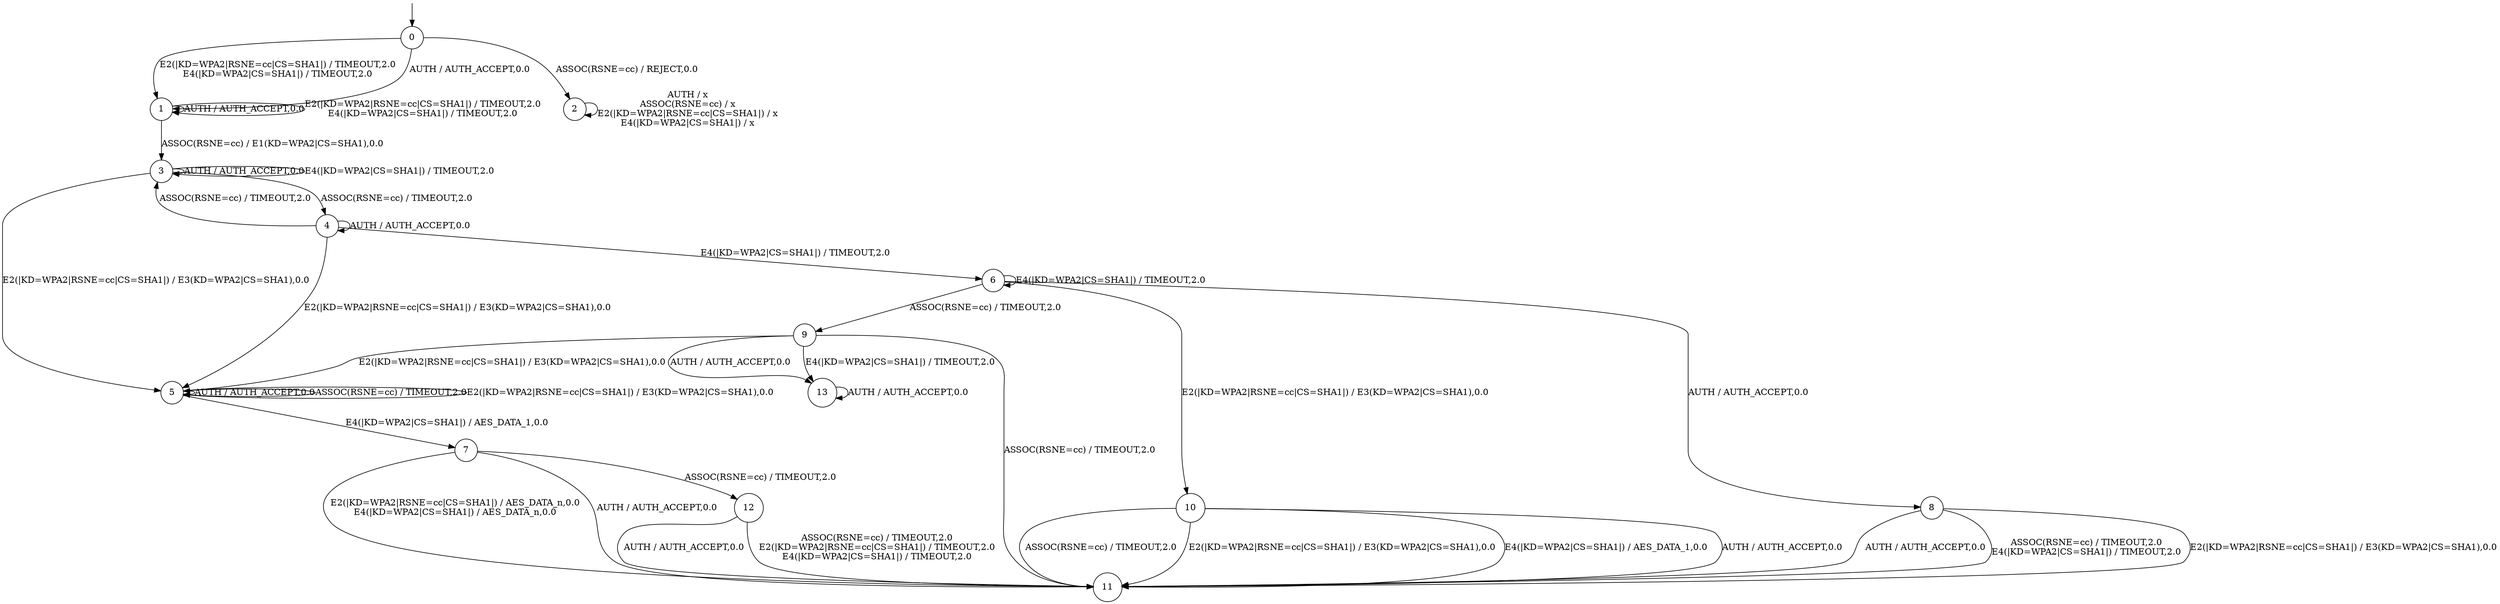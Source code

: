 digraph g {

	s0 [shape="circle" label="0"];
	s1 [shape="circle" label="1"];
	s2 [shape="circle" label="2"];
	s3 [shape="circle" label="3"];
	s4 [shape="circle" label="4"];
	s5 [shape="circle" label="5"];
	s6 [shape="circle" label="6"];
	s7 [shape="circle" label="7"];
	s8 [shape="circle" label="8"];
	s9 [shape="circle" label="9"];
	s10 [shape="circle" label="10"];
	s11 [shape="circle" label="11"];
	s12 [shape="circle" label="12"];
	s13 [shape="circle" label="13"];

__start0 [label="" shape="none" width="0" height="0"];
__start0 -> s0;

	s0 -> s1 [label="AUTH / AUTH_ACCEPT,0.0\n"];
	s0 -> s2 [label="ASSOC(RSNE=cc) / REJECT,0.0\n"];
	s0 -> s1 [label="E2(|KD=WPA2|RSNE=cc|CS=SHA1|) / TIMEOUT,2.0\nE4(|KD=WPA2|CS=SHA1|) / TIMEOUT,2.0\n"];
	s1 -> s1 [label="AUTH / AUTH_ACCEPT,0.0\n"];
	s1 -> s3 [label="ASSOC(RSNE=cc) / E1(KD=WPA2|CS=SHA1),0.0\n"];
	s1 -> s1 [label="E2(|KD=WPA2|RSNE=cc|CS=SHA1|) / TIMEOUT,2.0\nE4(|KD=WPA2|CS=SHA1|) / TIMEOUT,2.0\n"];
	s2 -> s2 [label="AUTH / x\nASSOC(RSNE=cc) / x\nE2(|KD=WPA2|RSNE=cc|CS=SHA1|) / x\nE4(|KD=WPA2|CS=SHA1|) / x\n"];
	s3 -> s3 [label="AUTH / AUTH_ACCEPT,0.0\n"];
	s3 -> s4 [label="ASSOC(RSNE=cc) / TIMEOUT,2.0\n"];
	s3 -> s5 [label="E2(|KD=WPA2|RSNE=cc|CS=SHA1|) / E3(KD=WPA2|CS=SHA1),0.0\n"];
	s3 -> s3 [label="E4(|KD=WPA2|CS=SHA1|) / TIMEOUT,2.0\n"];
	s4 -> s4 [label="AUTH / AUTH_ACCEPT,0.0\n"];
	s4 -> s3 [label="ASSOC(RSNE=cc) / TIMEOUT,2.0\n"];
	s4 -> s5 [label="E2(|KD=WPA2|RSNE=cc|CS=SHA1|) / E3(KD=WPA2|CS=SHA1),0.0\n"];
	s4 -> s6 [label="E4(|KD=WPA2|CS=SHA1|) / TIMEOUT,2.0\n"];
	s5 -> s5 [label="AUTH / AUTH_ACCEPT,0.0\n"];
	s5 -> s5 [label="ASSOC(RSNE=cc) / TIMEOUT,2.0\n"];
	s5 -> s5 [label="E2(|KD=WPA2|RSNE=cc|CS=SHA1|) / E3(KD=WPA2|CS=SHA1),0.0\n"];
	s5 -> s7 [label="E4(|KD=WPA2|CS=SHA1|) / AES_DATA_1,0.0\n"];
	s6 -> s8 [label="AUTH / AUTH_ACCEPT,0.0\n"];
	s6 -> s9 [label="ASSOC(RSNE=cc) / TIMEOUT,2.0\n"];
	s6 -> s10 [label="E2(|KD=WPA2|RSNE=cc|CS=SHA1|) / E3(KD=WPA2|CS=SHA1),0.0\n"];
	s6 -> s6 [label="E4(|KD=WPA2|CS=SHA1|) / TIMEOUT,2.0\n"];
	s7 -> s11 [label="AUTH / AUTH_ACCEPT,0.0\n"];
	s7 -> s12 [label="ASSOC(RSNE=cc) / TIMEOUT,2.0\n"];
	s7 -> s11 [label="E2(|KD=WPA2|RSNE=cc|CS=SHA1|) / AES_DATA_n,0.0\nE4(|KD=WPA2|CS=SHA1|) / AES_DATA_n,0.0\n"];
	s8 -> s11 [label="AUTH / AUTH_ACCEPT,0.0\n"];
	s8 -> s11 [label="ASSOC(RSNE=cc) / TIMEOUT,2.0\nE4(|KD=WPA2|CS=SHA1|) / TIMEOUT,2.0\n"];
	s8 -> s11 [label="E2(|KD=WPA2|RSNE=cc|CS=SHA1|) / E3(KD=WPA2|CS=SHA1),0.0\n"];
	s9 -> s13 [label="AUTH / AUTH_ACCEPT,0.0\n"];
	s9 -> s11 [label="ASSOC(RSNE=cc) / TIMEOUT,2.0\n"];
	s9 -> s5 [label="E2(|KD=WPA2|RSNE=cc|CS=SHA1|) / E3(KD=WPA2|CS=SHA1),0.0\n"];
	s9 -> s13 [label="E4(|KD=WPA2|CS=SHA1|) / TIMEOUT,2.0\n"];
	s10 -> s11 [label="AUTH / AUTH_ACCEPT,0.0\n"];
	s10 -> s11 [label="ASSOC(RSNE=cc) / TIMEOUT,2.0\n"];
	s10 -> s11 [label="E2(|KD=WPA2|RSNE=cc|CS=SHA1|) / E3(KD=WPA2|CS=SHA1),0.0\n"];
	s10 -> s11 [label="E4(|KD=WPA2|CS=SHA1|) / AES_DATA_1,0.0\n"];
	s12 -> s11 [label="AUTH / AUTH_ACCEPT,0.0\n"];
	s12 -> s11 [label="ASSOC(RSNE=cc) / TIMEOUT,2.0\nE2(|KD=WPA2|RSNE=cc|CS=SHA1|) / TIMEOUT,2.0\nE4(|KD=WPA2|CS=SHA1|) / TIMEOUT,2.0\n"];
	s13 -> s13 [label="AUTH / AUTH_ACCEPT,0.0\n"];
}